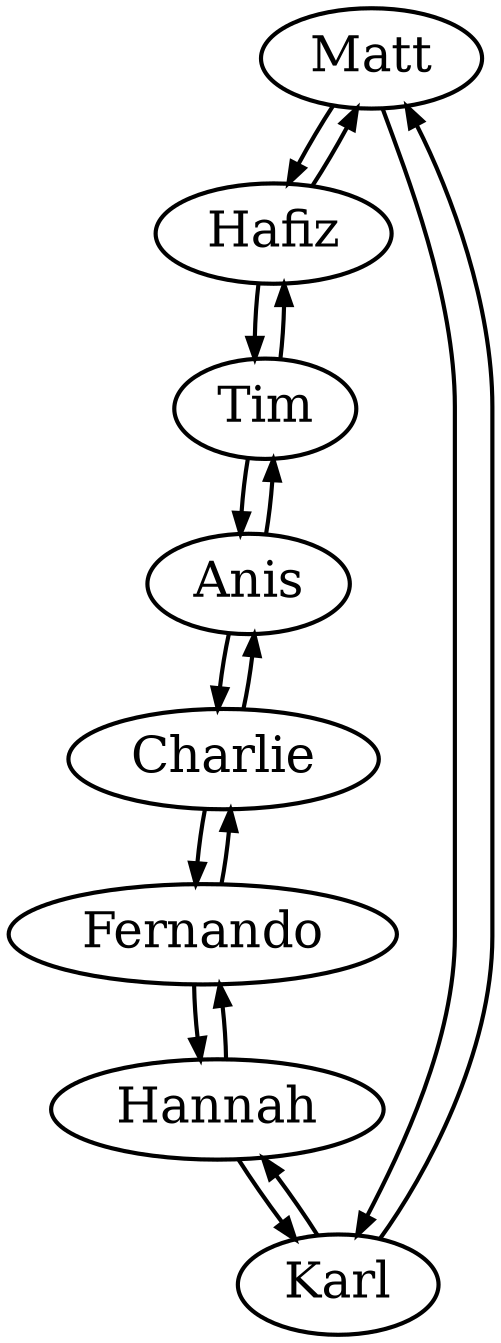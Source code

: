 digraph double_ring {
  edge [penwidth=2] node [penwidth=2, fontsize=24]
  Matt -> Hafiz -> Tim -> Anis -> Charlie -> Fernando -> Hannah -> Karl -> Matt
  Matt -> Karl -> Hannah -> Fernando -> Charlie -> Anis -> Tim -> Hafiz -> Matt
}
